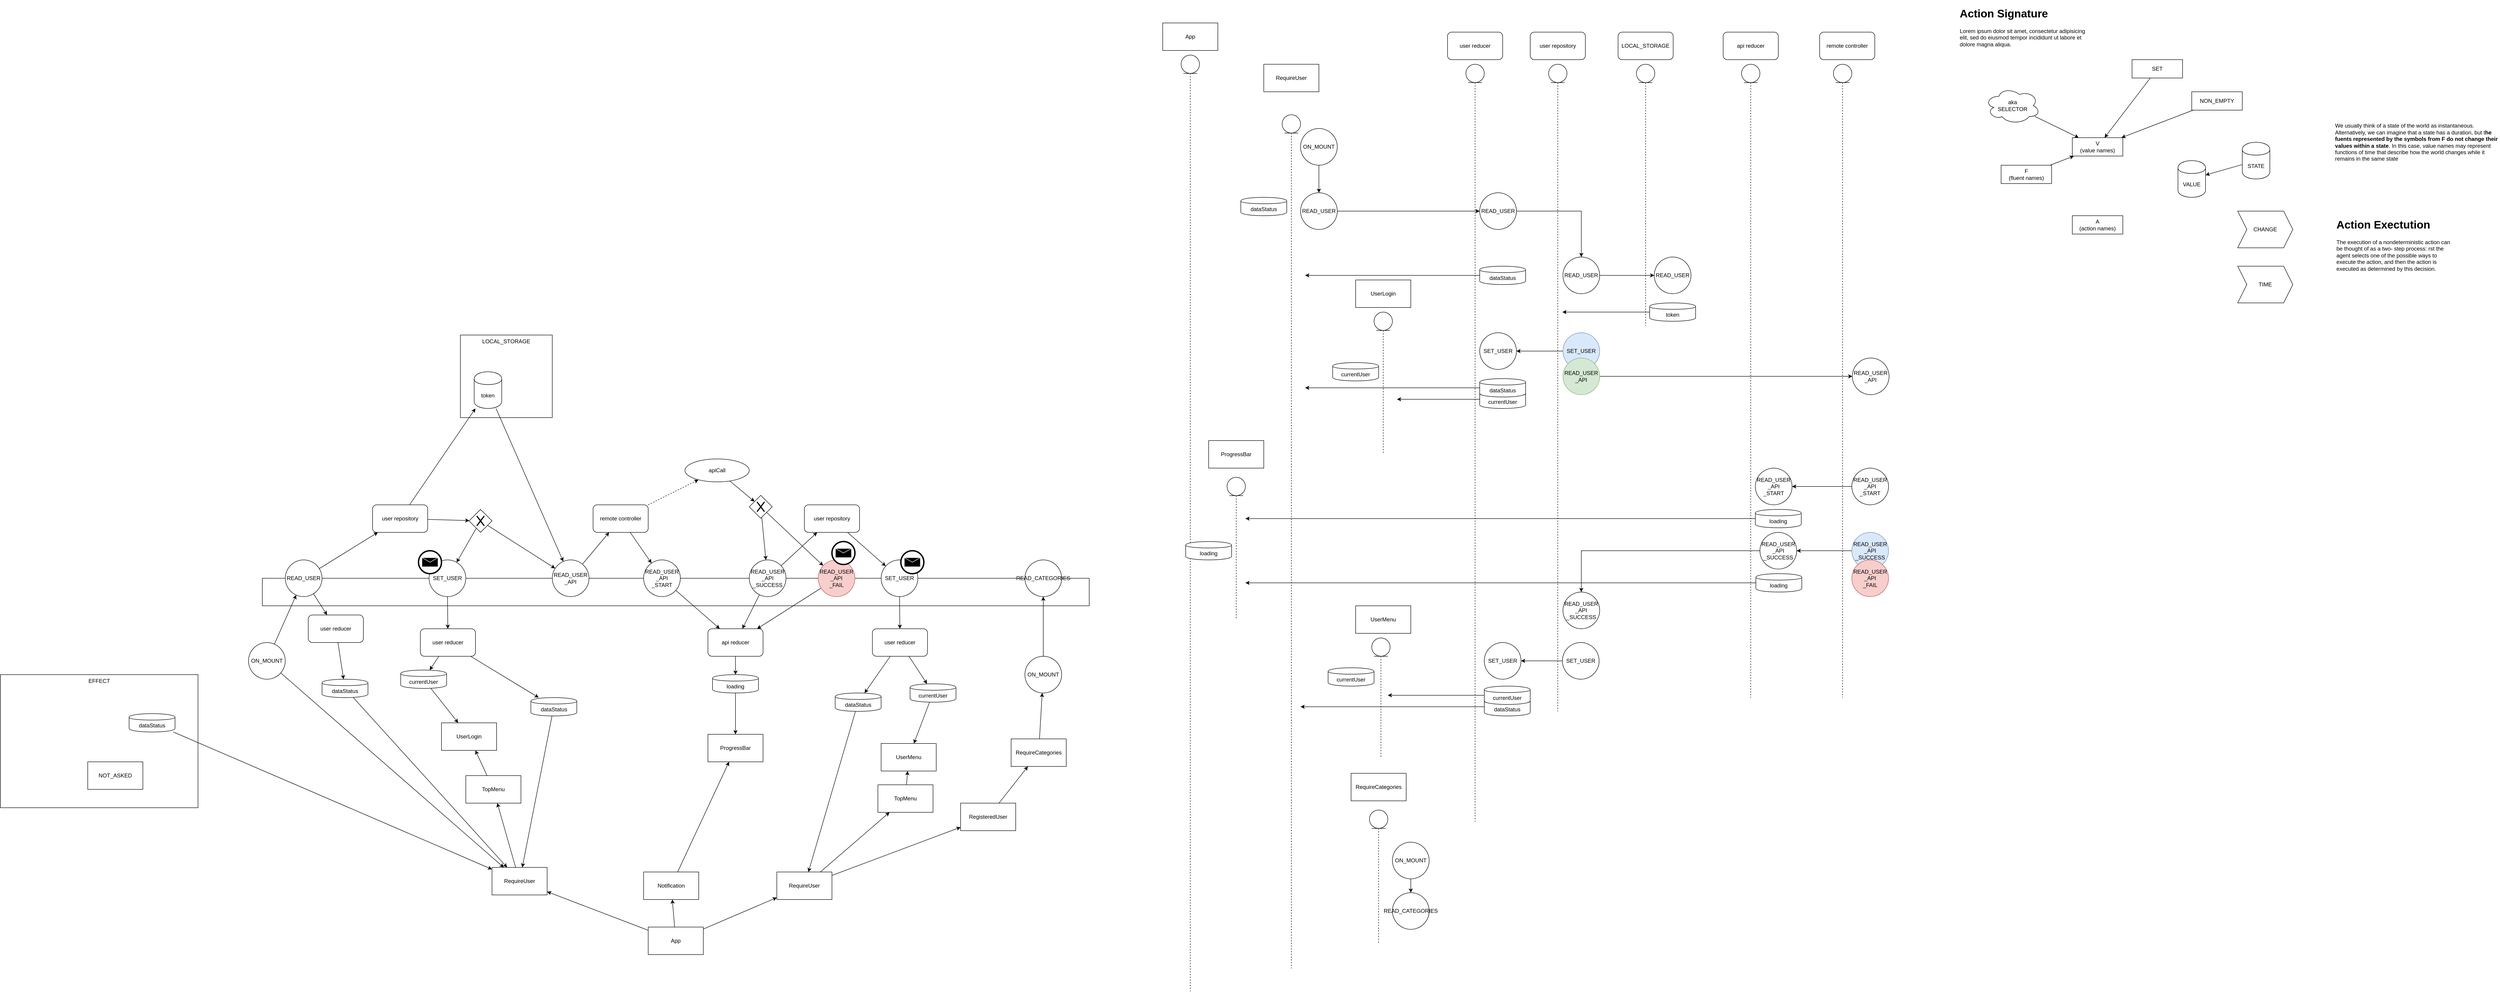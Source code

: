 <mxfile version="12.5.3" type="device"><diagram id="p6GlhXrFkI3dyNWZtz5o" name="Page-1"><mxGraphModel dx="1952" dy="2100" grid="1" gridSize="10" guides="1" tooltips="1" connect="1" arrows="1" fold="1" page="1" pageScale="1" pageWidth="850" pageHeight="1100" math="0" shadow="0"><root><mxCell id="0"/><mxCell id="1" parent="0"/><mxCell id="LKEWEzANBDRVoPgZsE_X-53" style="edgeStyle=orthogonalEdgeStyle;rounded=0;orthogonalLoop=1;jettySize=auto;html=1;" parent="1" source="LKEWEzANBDRVoPgZsE_X-54" edge="1"><mxGeometry relative="1" as="geometry"><mxPoint x="2050" y="460" as="targetPoint"/></mxGeometry></mxCell><mxCell id="LKEWEzANBDRVoPgZsE_X-54" value="dataStatus" style="shape=cylinder;whiteSpace=wrap;html=1;boundedLbl=1;backgroundOutline=1;" parent="1" vertex="1"><mxGeometry x="2450" y="440" width="100" height="40" as="geometry"/></mxCell><mxCell id="DluZcdKYh21JTrwP1uwN-33" value="LOCAL_STORAGE" style="rounded=0;whiteSpace=wrap;html=1;verticalAlign=top;" parent="1" vertex="1"><mxGeometry x="221.18" y="-350" width="200" height="180" as="geometry"/></mxCell><mxCell id="DluZcdKYh21JTrwP1uwN-11" value="EFFECT" style="rounded=0;whiteSpace=wrap;html=1;horizontal=1;verticalAlign=top;" parent="1" vertex="1"><mxGeometry x="-780" y="390" width="430" height="290" as="geometry"/></mxCell><mxCell id="DluZcdKYh21JTrwP1uwN-1" value="" style="rounded=0;whiteSpace=wrap;html=1;" parent="1" vertex="1"><mxGeometry x="-210" y="180" width="1800" height="60" as="geometry"/></mxCell><mxCell id="DluZcdKYh21JTrwP1uwN-3" value="RequireUser" style="rounded=0;whiteSpace=wrap;html=1;" parent="1" vertex="1"><mxGeometry x="290" y="810" width="120" height="60" as="geometry"/></mxCell><mxCell id="DluZcdKYh21JTrwP1uwN-8" style="edgeStyle=none;rounded=0;orthogonalLoop=1;jettySize=auto;html=1;" parent="1" source="LKEWEzANBDRVoPgZsE_X-73" target="DluZcdKYh21JTrwP1uwN-3" edge="1"><mxGeometry relative="1" as="geometry"><mxPoint x="-430" y="512.593" as="sourcePoint"/></mxGeometry></mxCell><mxCell id="DluZcdKYh21JTrwP1uwN-9" value="NOT_ASKED" style="rounded=0;whiteSpace=wrap;html=1;" parent="1" vertex="1"><mxGeometry x="-590" y="580" width="120" height="60" as="geometry"/></mxCell><mxCell id="DluZcdKYh21JTrwP1uwN-24" style="edgeStyle=none;rounded=0;orthogonalLoop=1;jettySize=auto;html=1;" parent="1" source="DluZcdKYh21JTrwP1uwN-10" target="DluZcdKYh21JTrwP1uwN-21" edge="1"><mxGeometry relative="1" as="geometry"/></mxCell><mxCell id="DluZcdKYh21JTrwP1uwN-26" style="edgeStyle=none;rounded=0;orthogonalLoop=1;jettySize=auto;html=1;" parent="1" source="DluZcdKYh21JTrwP1uwN-10" target="DluZcdKYh21JTrwP1uwN-22" edge="1"><mxGeometry relative="1" as="geometry"/></mxCell><mxCell id="DluZcdKYh21JTrwP1uwN-10" value="READ_USER" style="ellipse;whiteSpace=wrap;html=1;aspect=fixed;" parent="1" vertex="1"><mxGeometry x="-160" y="140" width="80" height="80" as="geometry"/></mxCell><mxCell id="DluZcdKYh21JTrwP1uwN-13" style="edgeStyle=none;rounded=0;orthogonalLoop=1;jettySize=auto;html=1;" parent="1" source="DluZcdKYh21JTrwP1uwN-12" target="DluZcdKYh21JTrwP1uwN-10" edge="1"><mxGeometry relative="1" as="geometry"/></mxCell><mxCell id="DluZcdKYh21JTrwP1uwN-14" style="edgeStyle=none;rounded=0;orthogonalLoop=1;jettySize=auto;html=1;" parent="1" source="DluZcdKYh21JTrwP1uwN-12" target="DluZcdKYh21JTrwP1uwN-3" edge="1"><mxGeometry relative="1" as="geometry"/></mxCell><mxCell id="DluZcdKYh21JTrwP1uwN-12" value="ON_MOUNT" style="ellipse;whiteSpace=wrap;html=1;aspect=fixed;" parent="1" vertex="1"><mxGeometry x="-240" y="320" width="80" height="80" as="geometry"/></mxCell><mxCell id="DluZcdKYh21JTrwP1uwN-16" value="UserLogin" style="rounded=0;whiteSpace=wrap;html=1;" parent="1" vertex="1"><mxGeometry x="180" y="495" width="120" height="60" as="geometry"/></mxCell><mxCell id="DluZcdKYh21JTrwP1uwN-17" value="" style="rounded=0;orthogonalLoop=1;jettySize=auto;html=1;" parent="1" source="DluZcdKYh21JTrwP1uwN-3" target="DluZcdKYh21JTrwP1uwN-20" edge="1"><mxGeometry relative="1" as="geometry"><mxPoint x="261.818" y="615" as="sourcePoint"/></mxGeometry></mxCell><mxCell id="DluZcdKYh21JTrwP1uwN-19" style="rounded=0;orthogonalLoop=1;jettySize=auto;html=1;" parent="1" source="DluZcdKYh21JTrwP1uwN-20" target="DluZcdKYh21JTrwP1uwN-16" edge="1"><mxGeometry relative="1" as="geometry"/></mxCell><mxCell id="DluZcdKYh21JTrwP1uwN-20" value="TopMenu" style="rounded=0;whiteSpace=wrap;html=1;" parent="1" vertex="1"><mxGeometry x="233" y="610" width="120" height="60" as="geometry"/></mxCell><mxCell id="DluZcdKYh21JTrwP1uwN-25" style="edgeStyle=none;rounded=0;orthogonalLoop=1;jettySize=auto;html=1;" parent="1" source="DluZcdKYh21JTrwP1uwN-21" target="LKEWEzANBDRVoPgZsE_X-26" edge="1"><mxGeometry relative="1" as="geometry"><mxPoint x="-50" y="380" as="targetPoint"/></mxGeometry></mxCell><mxCell id="DluZcdKYh21JTrwP1uwN-21" value="user reducer" style="rounded=1;whiteSpace=wrap;html=1;" parent="1" vertex="1"><mxGeometry x="-110" y="260" width="120" height="60" as="geometry"/></mxCell><mxCell id="DluZcdKYh21JTrwP1uwN-29" style="edgeStyle=none;rounded=0;orthogonalLoop=1;jettySize=auto;html=1;" parent="1" source="YB7a_0lgL2iPw968IN_4-9" target="DluZcdKYh21JTrwP1uwN-27" edge="1"><mxGeometry relative="1" as="geometry"><mxPoint x="250" y="90" as="targetPoint"/></mxGeometry></mxCell><mxCell id="DluZcdKYh21JTrwP1uwN-30" style="edgeStyle=none;rounded=0;orthogonalLoop=1;jettySize=auto;html=1;" parent="1" source="DluZcdKYh21JTrwP1uwN-22" target="DluZcdKYh21JTrwP1uwN-31" edge="1"><mxGeometry relative="1" as="geometry"/></mxCell><mxCell id="DluZcdKYh21JTrwP1uwN-63" style="edgeStyle=none;rounded=0;orthogonalLoop=1;jettySize=auto;html=1;" parent="1" source="YB7a_0lgL2iPw968IN_4-9" target="DluZcdKYh21JTrwP1uwN-28" edge="1"><mxGeometry relative="1" as="geometry"/></mxCell><mxCell id="YB7a_0lgL2iPw968IN_4-10" style="edgeStyle=none;rounded=0;orthogonalLoop=1;jettySize=auto;html=1;" parent="1" source="DluZcdKYh21JTrwP1uwN-22" target="YB7a_0lgL2iPw968IN_4-9" edge="1"><mxGeometry relative="1" as="geometry"/></mxCell><mxCell id="DluZcdKYh21JTrwP1uwN-22" value="user repository" style="rounded=1;whiteSpace=wrap;html=1;" parent="1" vertex="1"><mxGeometry x="30" y="20" width="120" height="60" as="geometry"/></mxCell><mxCell id="DluZcdKYh21JTrwP1uwN-41" style="edgeStyle=none;rounded=0;orthogonalLoop=1;jettySize=auto;html=1;" parent="1" source="DluZcdKYh21JTrwP1uwN-27" target="DluZcdKYh21JTrwP1uwN-34" edge="1"><mxGeometry relative="1" as="geometry"/></mxCell><mxCell id="DluZcdKYh21JTrwP1uwN-27" value="READ_USER&lt;br&gt;_API" style="ellipse;whiteSpace=wrap;html=1;aspect=fixed;" parent="1" vertex="1"><mxGeometry x="421.18" y="140" width="80" height="80" as="geometry"/></mxCell><mxCell id="DluZcdKYh21JTrwP1uwN-40" style="edgeStyle=none;rounded=0;orthogonalLoop=1;jettySize=auto;html=1;" parent="1" source="DluZcdKYh21JTrwP1uwN-28" target="DluZcdKYh21JTrwP1uwN-35" edge="1"><mxGeometry relative="1" as="geometry"/></mxCell><mxCell id="DluZcdKYh21JTrwP1uwN-28" value="SET_USER" style="ellipse;whiteSpace=wrap;html=1;aspect=fixed;" parent="1" vertex="1"><mxGeometry x="153.0" y="140" width="80" height="80" as="geometry"/></mxCell><mxCell id="DluZcdKYh21JTrwP1uwN-32" style="edgeStyle=none;rounded=0;orthogonalLoop=1;jettySize=auto;html=1;" parent="1" source="DluZcdKYh21JTrwP1uwN-31" target="DluZcdKYh21JTrwP1uwN-27" edge="1"><mxGeometry relative="1" as="geometry"/></mxCell><mxCell id="DluZcdKYh21JTrwP1uwN-31" value="token" style="shape=cylinder;whiteSpace=wrap;html=1;boundedLbl=1;backgroundOutline=1;" parent="1" vertex="1"><mxGeometry x="251.18" y="-270" width="60" height="80" as="geometry"/></mxCell><mxCell id="DluZcdKYh21JTrwP1uwN-43" style="edgeStyle=none;rounded=0;orthogonalLoop=1;jettySize=auto;html=1;" parent="1" source="DluZcdKYh21JTrwP1uwN-34" target="DluZcdKYh21JTrwP1uwN-42" edge="1"><mxGeometry relative="1" as="geometry"/></mxCell><mxCell id="DluZcdKYh21JTrwP1uwN-56" style="edgeStyle=none;rounded=0;orthogonalLoop=1;jettySize=auto;html=1;dashed=1;" parent="1" source="DluZcdKYh21JTrwP1uwN-34" target="DluZcdKYh21JTrwP1uwN-55" edge="1"><mxGeometry relative="1" as="geometry"/></mxCell><mxCell id="DluZcdKYh21JTrwP1uwN-34" value="remote controller" style="rounded=1;whiteSpace=wrap;html=1;" parent="1" vertex="1"><mxGeometry x="510" y="20" width="120" height="60" as="geometry"/></mxCell><mxCell id="DluZcdKYh21JTrwP1uwN-86" style="edgeStyle=none;rounded=0;orthogonalLoop=1;jettySize=auto;html=1;" parent="1" source="DluZcdKYh21JTrwP1uwN-35" target="DluZcdKYh21JTrwP1uwN-84" edge="1"><mxGeometry relative="1" as="geometry"/></mxCell><mxCell id="DluZcdKYh21JTrwP1uwN-87" style="edgeStyle=none;rounded=0;orthogonalLoop=1;jettySize=auto;html=1;" parent="1" source="DluZcdKYh21JTrwP1uwN-35" target="DluZcdKYh21JTrwP1uwN-85" edge="1"><mxGeometry relative="1" as="geometry"/></mxCell><mxCell id="DluZcdKYh21JTrwP1uwN-35" value="user reducer" style="rounded=1;whiteSpace=wrap;html=1;" parent="1" vertex="1"><mxGeometry x="134.0" y="290" width="120" height="60" as="geometry"/></mxCell><mxCell id="DluZcdKYh21JTrwP1uwN-62" style="edgeStyle=none;rounded=0;orthogonalLoop=1;jettySize=auto;html=1;" parent="1" source="DluZcdKYh21JTrwP1uwN-84" target="DluZcdKYh21JTrwP1uwN-16" edge="1"><mxGeometry relative="1" as="geometry"><mxPoint x="180" y="455.0" as="sourcePoint"/></mxGeometry></mxCell><mxCell id="DluZcdKYh21JTrwP1uwN-45" style="edgeStyle=none;rounded=0;orthogonalLoop=1;jettySize=auto;html=1;" parent="1" source="DluZcdKYh21JTrwP1uwN-42" target="DluZcdKYh21JTrwP1uwN-44" edge="1"><mxGeometry relative="1" as="geometry"/></mxCell><mxCell id="DluZcdKYh21JTrwP1uwN-42" value="READ_USER&lt;br&gt;_API&lt;br&gt;_START" style="ellipse;whiteSpace=wrap;html=1;aspect=fixed;" parent="1" vertex="1"><mxGeometry x="620" y="140" width="80" height="80" as="geometry"/></mxCell><mxCell id="DluZcdKYh21JTrwP1uwN-53" style="edgeStyle=none;rounded=0;orthogonalLoop=1;jettySize=auto;html=1;" parent="1" source="DluZcdKYh21JTrwP1uwN-44" target="DluZcdKYh21JTrwP1uwN-52" edge="1"><mxGeometry relative="1" as="geometry"/></mxCell><mxCell id="DluZcdKYh21JTrwP1uwN-44" value="api reducer" style="rounded=1;whiteSpace=wrap;html=1;" parent="1" vertex="1"><mxGeometry x="760" y="290" width="120" height="60" as="geometry"/></mxCell><mxCell id="DluZcdKYh21JTrwP1uwN-48" value="" style="edgeStyle=none;rounded=0;orthogonalLoop=1;jettySize=auto;html=1;" parent="1" source="DluZcdKYh21JTrwP1uwN-46" target="DluZcdKYh21JTrwP1uwN-47" edge="1"><mxGeometry relative="1" as="geometry"/></mxCell><mxCell id="DluZcdKYh21JTrwP1uwN-46" value="Notification" style="rounded=0;whiteSpace=wrap;html=1;" parent="1" vertex="1"><mxGeometry x="620" y="820" width="120" height="60" as="geometry"/></mxCell><mxCell id="DluZcdKYh21JTrwP1uwN-47" value="ProgressBar" style="rounded=0;whiteSpace=wrap;html=1;" parent="1" vertex="1"><mxGeometry x="760" y="520" width="120" height="60" as="geometry"/></mxCell><mxCell id="DluZcdKYh21JTrwP1uwN-50" style="edgeStyle=none;rounded=0;orthogonalLoop=1;jettySize=auto;html=1;" parent="1" source="DluZcdKYh21JTrwP1uwN-49" target="DluZcdKYh21JTrwP1uwN-3" edge="1"><mxGeometry relative="1" as="geometry"/></mxCell><mxCell id="DluZcdKYh21JTrwP1uwN-51" style="edgeStyle=none;rounded=0;orthogonalLoop=1;jettySize=auto;html=1;" parent="1" source="DluZcdKYh21JTrwP1uwN-49" target="DluZcdKYh21JTrwP1uwN-46" edge="1"><mxGeometry relative="1" as="geometry"/></mxCell><mxCell id="DluZcdKYh21JTrwP1uwN-92" style="edgeStyle=none;rounded=0;orthogonalLoop=1;jettySize=auto;html=1;" parent="1" source="DluZcdKYh21JTrwP1uwN-49" target="DluZcdKYh21JTrwP1uwN-91" edge="1"><mxGeometry relative="1" as="geometry"/></mxCell><mxCell id="DluZcdKYh21JTrwP1uwN-49" value="App" style="rounded=0;whiteSpace=wrap;html=1;" parent="1" vertex="1"><mxGeometry x="630" y="940" width="120" height="60" as="geometry"/></mxCell><mxCell id="DluZcdKYh21JTrwP1uwN-54" style="edgeStyle=none;rounded=0;orthogonalLoop=1;jettySize=auto;html=1;" parent="1" source="DluZcdKYh21JTrwP1uwN-52" target="DluZcdKYh21JTrwP1uwN-47" edge="1"><mxGeometry relative="1" as="geometry"><mxPoint x="820" y="525" as="targetPoint"/></mxGeometry></mxCell><mxCell id="DluZcdKYh21JTrwP1uwN-52" value="loading" style="shape=cylinder;whiteSpace=wrap;html=1;boundedLbl=1;backgroundOutline=1;" parent="1" vertex="1"><mxGeometry x="770" y="390" width="100" height="40" as="geometry"/></mxCell><mxCell id="DluZcdKYh21JTrwP1uwN-59" style="edgeStyle=none;rounded=0;orthogonalLoop=1;jettySize=auto;html=1;" parent="1" source="YB7a_0lgL2iPw968IN_4-11" target="DluZcdKYh21JTrwP1uwN-57" edge="1"><mxGeometry relative="1" as="geometry"/></mxCell><mxCell id="DluZcdKYh21JTrwP1uwN-60" style="edgeStyle=none;rounded=0;orthogonalLoop=1;jettySize=auto;html=1;" parent="1" source="YB7a_0lgL2iPw968IN_4-11" target="DluZcdKYh21JTrwP1uwN-58" edge="1"><mxGeometry relative="1" as="geometry"/></mxCell><mxCell id="YB7a_0lgL2iPw968IN_4-12" style="edgeStyle=none;rounded=0;orthogonalLoop=1;jettySize=auto;html=1;" parent="1" source="DluZcdKYh21JTrwP1uwN-55" target="YB7a_0lgL2iPw968IN_4-11" edge="1"><mxGeometry relative="1" as="geometry"/></mxCell><mxCell id="DluZcdKYh21JTrwP1uwN-55" value="apiCall" style="ellipse;whiteSpace=wrap;html=1;" parent="1" vertex="1"><mxGeometry x="710" y="-80" width="140" height="50" as="geometry"/></mxCell><mxCell id="DluZcdKYh21JTrwP1uwN-65" style="edgeStyle=none;rounded=0;orthogonalLoop=1;jettySize=auto;html=1;" parent="1" source="DluZcdKYh21JTrwP1uwN-57" target="DluZcdKYh21JTrwP1uwN-64" edge="1"><mxGeometry relative="1" as="geometry"/></mxCell><mxCell id="DluZcdKYh21JTrwP1uwN-79" style="edgeStyle=none;rounded=0;orthogonalLoop=1;jettySize=auto;html=1;" parent="1" source="DluZcdKYh21JTrwP1uwN-57" target="DluZcdKYh21JTrwP1uwN-44" edge="1"><mxGeometry relative="1" as="geometry"><mxPoint x="935" y="270" as="targetPoint"/></mxGeometry></mxCell><mxCell id="DluZcdKYh21JTrwP1uwN-57" value="READ_USER&lt;br&gt;_API&lt;br&gt;_SUCCESS" style="ellipse;whiteSpace=wrap;html=1;aspect=fixed;" parent="1" vertex="1"><mxGeometry x="850" y="140" width="80" height="80" as="geometry"/></mxCell><mxCell id="DluZcdKYh21JTrwP1uwN-80" style="edgeStyle=none;rounded=0;orthogonalLoop=1;jettySize=auto;html=1;" parent="1" source="DluZcdKYh21JTrwP1uwN-58" target="DluZcdKYh21JTrwP1uwN-44" edge="1"><mxGeometry relative="1" as="geometry"><mxPoint x="972.5" y="270" as="targetPoint"/></mxGeometry></mxCell><mxCell id="DluZcdKYh21JTrwP1uwN-58" value="READ_USER&lt;br&gt;_API&lt;br&gt;_FAIL" style="ellipse;whiteSpace=wrap;html=1;aspect=fixed;fillColor=#f8cecc;strokeColor=#b85450;" parent="1" vertex="1"><mxGeometry x="1000" y="140" width="80" height="80" as="geometry"/></mxCell><mxCell id="DluZcdKYh21JTrwP1uwN-73" style="edgeStyle=none;rounded=0;orthogonalLoop=1;jettySize=auto;html=1;" parent="1" source="DluZcdKYh21JTrwP1uwN-64" target="DluZcdKYh21JTrwP1uwN-66" edge="1"><mxGeometry relative="1" as="geometry"/></mxCell><mxCell id="DluZcdKYh21JTrwP1uwN-64" value="user repository" style="rounded=1;whiteSpace=wrap;html=1;" parent="1" vertex="1"><mxGeometry x="970" y="20" width="120" height="60" as="geometry"/></mxCell><mxCell id="DluZcdKYh21JTrwP1uwN-66" value="SET_USER" style="ellipse;whiteSpace=wrap;html=1;aspect=fixed;" parent="1" vertex="1"><mxGeometry x="1137" y="140" width="80" height="80" as="geometry"/></mxCell><mxCell id="DluZcdKYh21JTrwP1uwN-67" style="edgeStyle=none;rounded=0;orthogonalLoop=1;jettySize=auto;html=1;" parent="1" source="DluZcdKYh21JTrwP1uwN-66" target="DluZcdKYh21JTrwP1uwN-68" edge="1"><mxGeometry relative="1" as="geometry"/></mxCell><mxCell id="DluZcdKYh21JTrwP1uwN-68" value="user reducer" style="rounded=1;whiteSpace=wrap;html=1;" parent="1" vertex="1"><mxGeometry x="1118" y="290" width="120" height="60" as="geometry"/></mxCell><mxCell id="DluZcdKYh21JTrwP1uwN-72" style="edgeStyle=none;rounded=0;orthogonalLoop=1;jettySize=auto;html=1;" parent="1" source="DluZcdKYh21JTrwP1uwN-68" target="DluZcdKYh21JTrwP1uwN-81" edge="1"><mxGeometry relative="1" as="geometry"><mxPoint x="1072.0" y="230" as="sourcePoint"/><mxPoint x="1041.6" y="260" as="targetPoint"/></mxGeometry></mxCell><mxCell id="DluZcdKYh21JTrwP1uwN-89" style="edgeStyle=none;rounded=0;orthogonalLoop=1;jettySize=auto;html=1;" parent="1" source="DluZcdKYh21JTrwP1uwN-81" target="DluZcdKYh21JTrwP1uwN-88" edge="1"><mxGeometry relative="1" as="geometry"/></mxCell><mxCell id="YB7a_0lgL2iPw968IN_4-1" style="rounded=0;orthogonalLoop=1;jettySize=auto;html=1;" parent="1" source="DluZcdKYh21JTrwP1uwN-83" target="DluZcdKYh21JTrwP1uwN-91" edge="1"><mxGeometry relative="1" as="geometry"/></mxCell><mxCell id="DluZcdKYh21JTrwP1uwN-81" value="currentUser" style="shape=cylinder;whiteSpace=wrap;html=1;boundedLbl=1;backgroundOutline=1;" parent="1" vertex="1"><mxGeometry x="1200" y="410" width="100" height="40" as="geometry"/></mxCell><mxCell id="DluZcdKYh21JTrwP1uwN-82" style="edgeStyle=none;rounded=0;orthogonalLoop=1;jettySize=auto;html=1;" parent="1" source="DluZcdKYh21JTrwP1uwN-68" target="DluZcdKYh21JTrwP1uwN-83" edge="1"><mxGeometry relative="1" as="geometry"><mxPoint x="1172.0" y="325" as="sourcePoint"/><mxPoint x="1141.6" y="355" as="targetPoint"/></mxGeometry></mxCell><mxCell id="DluZcdKYh21JTrwP1uwN-83" value="dataStatus" style="shape=cylinder;whiteSpace=wrap;html=1;boundedLbl=1;backgroundOutline=1;" parent="1" vertex="1"><mxGeometry x="1037" y="430" width="100" height="40" as="geometry"/></mxCell><mxCell id="DluZcdKYh21JTrwP1uwN-84" value="currentUser" style="shape=cylinder;whiteSpace=wrap;html=1;boundedLbl=1;backgroundOutline=1;" parent="1" vertex="1"><mxGeometry x="91.18" y="380" width="100" height="40" as="geometry"/></mxCell><mxCell id="YB7a_0lgL2iPw968IN_4-2" style="edgeStyle=none;rounded=0;orthogonalLoop=1;jettySize=auto;html=1;" parent="1" source="DluZcdKYh21JTrwP1uwN-85" target="DluZcdKYh21JTrwP1uwN-3" edge="1"><mxGeometry relative="1" as="geometry"/></mxCell><mxCell id="DluZcdKYh21JTrwP1uwN-85" value="dataStatus" style="shape=cylinder;whiteSpace=wrap;html=1;boundedLbl=1;backgroundOutline=1;" parent="1" vertex="1"><mxGeometry x="374.57" y="440" width="100" height="40" as="geometry"/></mxCell><mxCell id="DluZcdKYh21JTrwP1uwN-88" value="UserMenu" style="rounded=0;whiteSpace=wrap;html=1;" parent="1" vertex="1"><mxGeometry x="1137" y="540" width="120" height="60" as="geometry"/></mxCell><mxCell id="DluZcdKYh21JTrwP1uwN-94" style="edgeStyle=none;rounded=0;orthogonalLoop=1;jettySize=auto;html=1;" parent="1" source="DluZcdKYh21JTrwP1uwN-90" target="DluZcdKYh21JTrwP1uwN-88" edge="1"><mxGeometry relative="1" as="geometry"/></mxCell><mxCell id="DluZcdKYh21JTrwP1uwN-90" value="TopMenu" style="rounded=0;whiteSpace=wrap;html=1;" parent="1" vertex="1"><mxGeometry x="1130" y="630" width="120" height="60" as="geometry"/></mxCell><mxCell id="DluZcdKYh21JTrwP1uwN-93" style="edgeStyle=none;rounded=0;orthogonalLoop=1;jettySize=auto;html=1;" parent="1" source="DluZcdKYh21JTrwP1uwN-91" target="DluZcdKYh21JTrwP1uwN-90" edge="1"><mxGeometry relative="1" as="geometry"/></mxCell><mxCell id="DluZcdKYh21JTrwP1uwN-96" value="" style="edgeStyle=none;rounded=0;orthogonalLoop=1;jettySize=auto;html=1;" parent="1" source="DluZcdKYh21JTrwP1uwN-91" target="DluZcdKYh21JTrwP1uwN-95" edge="1"><mxGeometry relative="1" as="geometry"/></mxCell><mxCell id="DluZcdKYh21JTrwP1uwN-91" value="RequireUser" style="rounded=0;whiteSpace=wrap;html=1;" parent="1" vertex="1"><mxGeometry x="910" y="820" width="120" height="60" as="geometry"/></mxCell><mxCell id="DluZcdKYh21JTrwP1uwN-99" value="" style="edgeStyle=none;rounded=0;orthogonalLoop=1;jettySize=auto;html=1;" parent="1" source="DluZcdKYh21JTrwP1uwN-95" target="DluZcdKYh21JTrwP1uwN-98" edge="1"><mxGeometry relative="1" as="geometry"/></mxCell><mxCell id="DluZcdKYh21JTrwP1uwN-95" value="RegisteredUser" style="rounded=0;whiteSpace=wrap;html=1;" parent="1" vertex="1"><mxGeometry x="1310" y="670" width="120" height="60" as="geometry"/></mxCell><mxCell id="DluZcdKYh21JTrwP1uwN-102" style="edgeStyle=none;rounded=0;orthogonalLoop=1;jettySize=auto;html=1;" parent="1" source="DluZcdKYh21JTrwP1uwN-98" target="DluZcdKYh21JTrwP1uwN-101" edge="1"><mxGeometry relative="1" as="geometry"/></mxCell><mxCell id="DluZcdKYh21JTrwP1uwN-98" value="RequireCategories" style="rounded=0;whiteSpace=wrap;html=1;" parent="1" vertex="1"><mxGeometry x="1420" y="530" width="120" height="60" as="geometry"/></mxCell><mxCell id="DluZcdKYh21JTrwP1uwN-100" value="READ_CATEGORIES" style="ellipse;whiteSpace=wrap;html=1;aspect=fixed;" parent="1" vertex="1"><mxGeometry x="1450" y="140" width="80" height="80" as="geometry"/></mxCell><mxCell id="DluZcdKYh21JTrwP1uwN-103" style="edgeStyle=none;rounded=0;orthogonalLoop=1;jettySize=auto;html=1;" parent="1" source="DluZcdKYh21JTrwP1uwN-101" target="DluZcdKYh21JTrwP1uwN-100" edge="1"><mxGeometry relative="1" as="geometry"/></mxCell><mxCell id="DluZcdKYh21JTrwP1uwN-101" value="ON_MOUNT" style="ellipse;whiteSpace=wrap;html=1;aspect=fixed;" parent="1" vertex="1"><mxGeometry x="1450" y="350" width="80" height="80" as="geometry"/></mxCell><mxCell id="YB7a_0lgL2iPw968IN_4-4" value="" style="shape=mxgraph.bpmn.shape;html=1;verticalLabelPosition=bottom;labelBackgroundColor=#ffffff;verticalAlign=top;align=center;perimeter=ellipsePerimeter;outlineConnect=0;outline=end;symbol=message;" parent="1" vertex="1"><mxGeometry x="130" y="120" width="50" height="50" as="geometry"/></mxCell><mxCell id="YB7a_0lgL2iPw968IN_4-5" value="" style="shape=mxgraph.bpmn.shape;html=1;verticalLabelPosition=bottom;labelBackgroundColor=#ffffff;verticalAlign=top;align=center;perimeter=ellipsePerimeter;outlineConnect=0;outline=end;symbol=message;" parent="1" vertex="1"><mxGeometry x="1180" y="120" width="50" height="50" as="geometry"/></mxCell><mxCell id="YB7a_0lgL2iPw968IN_4-7" value="" style="shape=mxgraph.bpmn.shape;html=1;verticalLabelPosition=bottom;labelBackgroundColor=#ffffff;verticalAlign=top;align=center;perimeter=ellipsePerimeter;outlineConnect=0;outline=end;symbol=message;" parent="1" vertex="1"><mxGeometry x="1030" y="100" width="50" height="50" as="geometry"/></mxCell><mxCell id="YB7a_0lgL2iPw968IN_4-9" value="" style="shape=mxgraph.bpmn.shape;html=1;verticalLabelPosition=bottom;labelBackgroundColor=#ffffff;verticalAlign=top;align=center;perimeter=rhombusPerimeter;background=gateway;outlineConnect=0;outline=none;symbol=exclusiveGw;" parent="1" vertex="1"><mxGeometry x="240" y="30" width="50" height="50" as="geometry"/></mxCell><mxCell id="YB7a_0lgL2iPw968IN_4-11" value="" style="shape=mxgraph.bpmn.shape;html=1;verticalLabelPosition=bottom;labelBackgroundColor=#ffffff;verticalAlign=top;align=center;perimeter=rhombusPerimeter;background=gateway;outlineConnect=0;outline=none;symbol=exclusiveGw;" parent="1" vertex="1"><mxGeometry x="850" y="-0.71" width="50" height="50" as="geometry"/></mxCell><mxCell id="LKEWEzANBDRVoPgZsE_X-1" value="" style="shape=umlLifeline;participant=umlEntity;perimeter=lifelinePerimeter;whiteSpace=wrap;html=1;container=1;collapsible=0;recursiveResize=0;verticalAlign=top;spacingTop=36;labelBackgroundColor=#ffffff;outlineConnect=0;" parent="1" vertex="1"><mxGeometry x="2410" y="-940" width="40" height="1650" as="geometry"/></mxCell><mxCell id="LKEWEzANBDRVoPgZsE_X-2" value="" style="shape=umlLifeline;participant=umlEntity;perimeter=lifelinePerimeter;whiteSpace=wrap;html=1;container=1;collapsible=0;recursiveResize=0;verticalAlign=top;spacingTop=36;labelBackgroundColor=#ffffff;outlineConnect=0;" parent="1" vertex="1"><mxGeometry x="1790" y="-960" width="40" height="2040" as="geometry"/></mxCell><mxCell id="LKEWEzANBDRVoPgZsE_X-3" value="" style="shape=umlLifeline;participant=umlEntity;perimeter=lifelinePerimeter;whiteSpace=wrap;html=1;container=1;collapsible=0;recursiveResize=0;verticalAlign=top;spacingTop=36;labelBackgroundColor=#ffffff;outlineConnect=0;" parent="1" vertex="1"><mxGeometry x="2010" y="-830" width="40" height="1860" as="geometry"/></mxCell><mxCell id="LKEWEzANBDRVoPgZsE_X-68" style="edgeStyle=orthogonalEdgeStyle;rounded=0;orthogonalLoop=1;jettySize=auto;html=1;" parent="1" source="LKEWEzANBDRVoPgZsE_X-5" target="LKEWEzANBDRVoPgZsE_X-6" edge="1"><mxGeometry relative="1" as="geometry"><Array as="points"><mxPoint x="2090" y="-740"/></Array></mxGeometry></mxCell><mxCell id="LKEWEzANBDRVoPgZsE_X-5" value="ON_MOUNT" style="ellipse;whiteSpace=wrap;html=1;aspect=fixed;" parent="1" vertex="1"><mxGeometry x="2050" y="-800" width="80" height="80" as="geometry"/></mxCell><mxCell id="LKEWEzANBDRVoPgZsE_X-67" style="edgeStyle=orthogonalEdgeStyle;rounded=0;orthogonalLoop=1;jettySize=auto;html=1;" parent="1" source="LKEWEzANBDRVoPgZsE_X-6" target="LKEWEzANBDRVoPgZsE_X-15" edge="1"><mxGeometry relative="1" as="geometry"/></mxCell><mxCell id="LKEWEzANBDRVoPgZsE_X-6" value="READ_USER" style="ellipse;whiteSpace=wrap;html=1;aspect=fixed;" parent="1" vertex="1"><mxGeometry x="2050" y="-660" width="80" height="80" as="geometry"/></mxCell><mxCell id="LKEWEzANBDRVoPgZsE_X-7" value="user repository" style="rounded=1;whiteSpace=wrap;html=1;" parent="1" vertex="1"><mxGeometry x="2550" y="-1010" width="120" height="60" as="geometry"/></mxCell><mxCell id="LKEWEzANBDRVoPgZsE_X-8" value="" style="shape=umlLifeline;participant=umlEntity;perimeter=lifelinePerimeter;whiteSpace=wrap;html=1;container=1;collapsible=0;recursiveResize=0;verticalAlign=top;spacingTop=36;labelBackgroundColor=#ffffff;outlineConnect=0;" parent="1" vertex="1"><mxGeometry x="2590" y="-940" width="40" height="1410" as="geometry"/></mxCell><mxCell id="LKEWEzANBDRVoPgZsE_X-9" value="user reducer" style="rounded=1;whiteSpace=wrap;html=1;" parent="1" vertex="1"><mxGeometry x="2370" y="-1010" width="120" height="60" as="geometry"/></mxCell><mxCell id="LKEWEzANBDRVoPgZsE_X-10" value="" style="shape=umlLifeline;participant=umlEntity;perimeter=lifelinePerimeter;whiteSpace=wrap;html=1;container=1;collapsible=0;recursiveResize=0;verticalAlign=top;spacingTop=36;labelBackgroundColor=#ffffff;outlineConnect=0;" parent="1" vertex="1"><mxGeometry x="3210" y="-940" width="40" height="1380" as="geometry"/></mxCell><mxCell id="LKEWEzANBDRVoPgZsE_X-66" style="edgeStyle=orthogonalEdgeStyle;rounded=0;orthogonalLoop=1;jettySize=auto;html=1;" parent="1" source="LKEWEzANBDRVoPgZsE_X-15" target="LKEWEzANBDRVoPgZsE_X-16" edge="1"><mxGeometry relative="1" as="geometry"/></mxCell><mxCell id="LKEWEzANBDRVoPgZsE_X-15" value="READ_USER" style="ellipse;whiteSpace=wrap;html=1;aspect=fixed;" parent="1" vertex="1"><mxGeometry x="2440" y="-660" width="80" height="80" as="geometry"/></mxCell><mxCell id="LKEWEzANBDRVoPgZsE_X-86" value="" style="edgeStyle=none;rounded=0;orthogonalLoop=1;jettySize=auto;html=1;" parent="1" source="LKEWEzANBDRVoPgZsE_X-16" target="LKEWEzANBDRVoPgZsE_X-85" edge="1"><mxGeometry relative="1" as="geometry"/></mxCell><mxCell id="LKEWEzANBDRVoPgZsE_X-16" value="READ_USER" style="ellipse;whiteSpace=wrap;html=1;aspect=fixed;" parent="1" vertex="1"><mxGeometry x="2621.18" y="-520" width="80" height="80" as="geometry"/></mxCell><mxCell id="LKEWEzANBDRVoPgZsE_X-85" value="READ_USER" style="ellipse;whiteSpace=wrap;html=1;aspect=fixed;" parent="1" vertex="1"><mxGeometry x="2820" y="-520" width="80" height="80" as="geometry"/></mxCell><mxCell id="LKEWEzANBDRVoPgZsE_X-50" style="edgeStyle=orthogonalEdgeStyle;rounded=0;orthogonalLoop=1;jettySize=auto;html=1;" parent="1" source="LKEWEzANBDRVoPgZsE_X-18" target="LKEWEzANBDRVoPgZsE_X-49" edge="1"><mxGeometry relative="1" as="geometry"/></mxCell><mxCell id="LKEWEzANBDRVoPgZsE_X-18" value="SET_USER" style="ellipse;whiteSpace=wrap;html=1;aspect=fixed;fillColor=#dae8fc;strokeColor=#6c8ebf;" parent="1" vertex="1"><mxGeometry x="2621.18" y="-355" width="80" height="80" as="geometry"/></mxCell><mxCell id="LKEWEzANBDRVoPgZsE_X-19" value="remote controller" style="rounded=1;whiteSpace=wrap;html=1;" parent="1" vertex="1"><mxGeometry x="3180" y="-1010" width="120" height="60" as="geometry"/></mxCell><mxCell id="LKEWEzANBDRVoPgZsE_X-20" value="" style="shape=umlLifeline;participant=umlEntity;perimeter=lifelinePerimeter;whiteSpace=wrap;html=1;container=1;collapsible=0;recursiveResize=0;verticalAlign=top;spacingTop=36;labelBackgroundColor=#ffffff;outlineConnect=0;" parent="1" vertex="1"><mxGeometry x="2781.18" y="-940" width="40" height="570" as="geometry"/></mxCell><mxCell id="LKEWEzANBDRVoPgZsE_X-21" value="LOCAL_STORAGE" style="rounded=1;whiteSpace=wrap;html=1;" parent="1" vertex="1"><mxGeometry x="2741.18" y="-1010" width="120" height="60" as="geometry"/></mxCell><mxCell id="LKEWEzANBDRVoPgZsE_X-28" style="edgeStyle=orthogonalEdgeStyle;rounded=0;orthogonalLoop=1;jettySize=auto;html=1;" parent="1" source="LKEWEzANBDRVoPgZsE_X-23" edge="1"><mxGeometry relative="1" as="geometry"><mxPoint x="2260" y="-210" as="targetPoint"/></mxGeometry></mxCell><mxCell id="LKEWEzANBDRVoPgZsE_X-23" value="currentUser" style="shape=cylinder;whiteSpace=wrap;html=1;boundedLbl=1;backgroundOutline=1;" parent="1" vertex="1"><mxGeometry x="2440" y="-230" width="100" height="40" as="geometry"/></mxCell><mxCell id="LKEWEzANBDRVoPgZsE_X-29" style="edgeStyle=orthogonalEdgeStyle;rounded=0;orthogonalLoop=1;jettySize=auto;html=1;" parent="1" source="LKEWEzANBDRVoPgZsE_X-24" edge="1"><mxGeometry relative="1" as="geometry"><mxPoint x="2060" y="-235" as="targetPoint"/></mxGeometry></mxCell><mxCell id="LKEWEzANBDRVoPgZsE_X-24" value="dataStatus" style="shape=cylinder;whiteSpace=wrap;html=1;boundedLbl=1;backgroundOutline=1;" parent="1" vertex="1"><mxGeometry x="2440" y="-255" width="100" height="40" as="geometry"/></mxCell><mxCell id="LKEWEzANBDRVoPgZsE_X-27" style="edgeStyle=orthogonalEdgeStyle;rounded=0;orthogonalLoop=1;jettySize=auto;html=1;" parent="1" source="LKEWEzANBDRVoPgZsE_X-25" edge="1"><mxGeometry relative="1" as="geometry"><mxPoint x="2060" y="-480" as="targetPoint"/></mxGeometry></mxCell><mxCell id="LKEWEzANBDRVoPgZsE_X-25" value="dataStatus" style="shape=cylinder;whiteSpace=wrap;html=1;boundedLbl=1;backgroundOutline=1;" parent="1" vertex="1"><mxGeometry x="2440" y="-500" width="100" height="40" as="geometry"/></mxCell><mxCell id="LKEWEzANBDRVoPgZsE_X-69" style="rounded=0;orthogonalLoop=1;jettySize=auto;html=1;" parent="1" source="LKEWEzANBDRVoPgZsE_X-26" target="DluZcdKYh21JTrwP1uwN-3" edge="1"><mxGeometry relative="1" as="geometry"/></mxCell><mxCell id="LKEWEzANBDRVoPgZsE_X-26" value="dataStatus" style="shape=cylinder;whiteSpace=wrap;html=1;boundedLbl=1;backgroundOutline=1;" parent="1" vertex="1"><mxGeometry x="-80.0" y="400" width="100" height="40" as="geometry"/></mxCell><mxCell id="LKEWEzANBDRVoPgZsE_X-42" style="edgeStyle=orthogonalEdgeStyle;rounded=0;orthogonalLoop=1;jettySize=auto;html=1;" parent="1" source="LKEWEzANBDRVoPgZsE_X-30" target="LKEWEzANBDRVoPgZsE_X-31" edge="1"><mxGeometry relative="1" as="geometry"/></mxCell><mxCell id="LKEWEzANBDRVoPgZsE_X-30" value="READ_USER&lt;br&gt;_API" style="ellipse;whiteSpace=wrap;html=1;aspect=fixed;fillColor=#d5e8d4;strokeColor=#82b366;" parent="1" vertex="1"><mxGeometry x="2621.18" y="-300" width="80" height="80" as="geometry"/></mxCell><mxCell id="LKEWEzANBDRVoPgZsE_X-31" value="READ_USER&lt;br&gt;_API" style="ellipse;whiteSpace=wrap;html=1;aspect=fixed;" parent="1" vertex="1"><mxGeometry x="3251.18" y="-300" width="80" height="80" as="geometry"/></mxCell><mxCell id="LKEWEzANBDRVoPgZsE_X-83" style="edgeStyle=none;rounded=0;orthogonalLoop=1;jettySize=auto;html=1;" parent="1" edge="1"><mxGeometry relative="1" as="geometry"><mxPoint x="2620" y="-400" as="targetPoint"/><mxPoint x="2810.0" y="-400" as="sourcePoint"/></mxGeometry></mxCell><mxCell id="LKEWEzANBDRVoPgZsE_X-32" value="token" style="shape=cylinder;whiteSpace=wrap;html=1;boundedLbl=1;backgroundOutline=1;" parent="1" vertex="1"><mxGeometry x="2810" y="-420" width="100" height="40" as="geometry"/></mxCell><mxCell id="LKEWEzANBDRVoPgZsE_X-41" style="edgeStyle=orthogonalEdgeStyle;rounded=0;orthogonalLoop=1;jettySize=auto;html=1;" parent="1" source="LKEWEzANBDRVoPgZsE_X-33" target="LKEWEzANBDRVoPgZsE_X-61" edge="1"><mxGeometry relative="1" as="geometry"><mxPoint x="3050" y="-10" as="targetPoint"/></mxGeometry></mxCell><mxCell id="LKEWEzANBDRVoPgZsE_X-33" value="READ_USER&lt;br&gt;_API&lt;br&gt;_START" style="ellipse;whiteSpace=wrap;html=1;aspect=fixed;" parent="1" vertex="1"><mxGeometry x="3250" y="-60" width="80" height="80" as="geometry"/></mxCell><mxCell id="LKEWEzANBDRVoPgZsE_X-48" style="edgeStyle=orthogonalEdgeStyle;rounded=0;orthogonalLoop=1;jettySize=auto;html=1;" parent="1" source="LKEWEzANBDRVoPgZsE_X-34" target="LKEWEzANBDRVoPgZsE_X-59" edge="1"><mxGeometry relative="1" as="geometry"/></mxCell><mxCell id="LKEWEzANBDRVoPgZsE_X-60" style="edgeStyle=orthogonalEdgeStyle;rounded=0;orthogonalLoop=1;jettySize=auto;html=1;" parent="1" source="LKEWEzANBDRVoPgZsE_X-34" target="LKEWEzANBDRVoPgZsE_X-46" edge="1"><mxGeometry relative="1" as="geometry"/></mxCell><mxCell id="LKEWEzANBDRVoPgZsE_X-34" value="READ_USER&lt;br&gt;_API&lt;br&gt;_SUCCESS" style="ellipse;whiteSpace=wrap;html=1;aspect=fixed;fillColor=#dae8fc;strokeColor=#6c8ebf;" parent="1" vertex="1"><mxGeometry x="3250" y="80" width="80" height="80" as="geometry"/></mxCell><mxCell id="LKEWEzANBDRVoPgZsE_X-35" value="READ_USER&lt;br&gt;_API&lt;br&gt;_FAIL" style="ellipse;whiteSpace=wrap;html=1;aspect=fixed;fillColor=#f8cecc;strokeColor=#b85450;" parent="1" vertex="1"><mxGeometry x="3250" y="140" width="80" height="80" as="geometry"/></mxCell><mxCell id="LKEWEzANBDRVoPgZsE_X-65" value="" style="edgeStyle=orthogonalEdgeStyle;rounded=0;orthogonalLoop=1;jettySize=auto;html=1;" parent="1" source="LKEWEzANBDRVoPgZsE_X-36" target="LKEWEzANBDRVoPgZsE_X-64" edge="1"><mxGeometry relative="1" as="geometry"/></mxCell><mxCell id="LKEWEzANBDRVoPgZsE_X-36" value="SET_USER" style="ellipse;whiteSpace=wrap;html=1;aspect=fixed;" parent="1" vertex="1"><mxGeometry x="2620" y="320" width="80" height="80" as="geometry"/></mxCell><mxCell id="LKEWEzANBDRVoPgZsE_X-64" value="SET_USER" style="ellipse;whiteSpace=wrap;html=1;aspect=fixed;" parent="1" vertex="1"><mxGeometry x="2450" y="320" width="80" height="80" as="geometry"/></mxCell><mxCell id="LKEWEzANBDRVoPgZsE_X-37" value="READ_CATEGORIES" style="ellipse;whiteSpace=wrap;html=1;aspect=fixed;" parent="1" vertex="1"><mxGeometry x="2250" y="865" width="80" height="80" as="geometry"/></mxCell><mxCell id="LKEWEzANBDRVoPgZsE_X-38" value="" style="shape=umlLifeline;participant=umlEntity;perimeter=lifelinePerimeter;whiteSpace=wrap;html=1;container=1;collapsible=0;recursiveResize=0;verticalAlign=top;spacingTop=36;labelBackgroundColor=#ffffff;outlineConnect=0;" parent="1" vertex="1"><mxGeometry x="3010" y="-940" width="40" height="1380" as="geometry"/></mxCell><mxCell id="LKEWEzANBDRVoPgZsE_X-39" value="api reducer" style="rounded=1;whiteSpace=wrap;html=1;" parent="1" vertex="1"><mxGeometry x="2970" y="-1010" width="120" height="60" as="geometry"/></mxCell><mxCell id="LKEWEzANBDRVoPgZsE_X-43" style="edgeStyle=orthogonalEdgeStyle;rounded=0;orthogonalLoop=1;jettySize=auto;html=1;" parent="1" source="LKEWEzANBDRVoPgZsE_X-40" edge="1"><mxGeometry relative="1" as="geometry"><mxPoint x="1930" y="50" as="targetPoint"/></mxGeometry></mxCell><mxCell id="LKEWEzANBDRVoPgZsE_X-40" value="loading" style="shape=cylinder;whiteSpace=wrap;html=1;boundedLbl=1;backgroundOutline=1;" parent="1" vertex="1"><mxGeometry x="3040" y="30" width="100" height="40" as="geometry"/></mxCell><mxCell id="LKEWEzANBDRVoPgZsE_X-44" value="loading" style="shape=cylinder;whiteSpace=wrap;html=1;boundedLbl=1;backgroundOutline=1;" parent="1" vertex="1"><mxGeometry x="3041.18" y="170" width="100" height="40" as="geometry"/></mxCell><mxCell id="LKEWEzANBDRVoPgZsE_X-45" style="edgeStyle=orthogonalEdgeStyle;rounded=0;orthogonalLoop=1;jettySize=auto;html=1;" parent="1" source="LKEWEzANBDRVoPgZsE_X-44" edge="1"><mxGeometry relative="1" as="geometry"><mxPoint x="1930" y="190" as="targetPoint"/></mxGeometry></mxCell><mxCell id="LKEWEzANBDRVoPgZsE_X-46" value="READ_USER&lt;br&gt;_API&lt;br&gt;_SUCCESS" style="ellipse;whiteSpace=wrap;html=1;aspect=fixed;" parent="1" vertex="1"><mxGeometry x="2621.18" y="210" width="80" height="80" as="geometry"/></mxCell><mxCell id="LKEWEzANBDRVoPgZsE_X-49" value="SET_USER" style="ellipse;whiteSpace=wrap;html=1;aspect=fixed;" parent="1" vertex="1"><mxGeometry x="2440" y="-355" width="80" height="80" as="geometry"/></mxCell><mxCell id="LKEWEzANBDRVoPgZsE_X-51" style="edgeStyle=orthogonalEdgeStyle;rounded=0;orthogonalLoop=1;jettySize=auto;html=1;" parent="1" source="LKEWEzANBDRVoPgZsE_X-52" edge="1"><mxGeometry relative="1" as="geometry"><mxPoint x="2240" y="435" as="targetPoint"/></mxGeometry></mxCell><mxCell id="LKEWEzANBDRVoPgZsE_X-52" value="currentUser" style="shape=cylinder;whiteSpace=wrap;html=1;boundedLbl=1;backgroundOutline=1;" parent="1" vertex="1"><mxGeometry x="2450" y="415" width="100" height="40" as="geometry"/></mxCell><mxCell id="LKEWEzANBDRVoPgZsE_X-59" value="READ_USER&lt;br&gt;_API&lt;br&gt;_SUCCESS" style="ellipse;whiteSpace=wrap;html=1;aspect=fixed;" parent="1" vertex="1"><mxGeometry x="3050" y="80" width="80" height="80" as="geometry"/></mxCell><mxCell id="LKEWEzANBDRVoPgZsE_X-61" value="READ_USER&lt;br&gt;_API&lt;br&gt;_START" style="ellipse;whiteSpace=wrap;html=1;aspect=fixed;" parent="1" vertex="1"><mxGeometry x="3040" y="-60" width="80" height="80" as="geometry"/></mxCell><mxCell id="LKEWEzANBDRVoPgZsE_X-62" value="RequireCategories" style="rounded=0;whiteSpace=wrap;html=1;" parent="1" vertex="1"><mxGeometry x="2160" y="605" width="120" height="60" as="geometry"/></mxCell><mxCell id="LKEWEzANBDRVoPgZsE_X-71" value="App" style="rounded=0;whiteSpace=wrap;html=1;" parent="1" vertex="1"><mxGeometry x="1750" y="-1030" width="120" height="60" as="geometry"/></mxCell><mxCell id="LKEWEzANBDRVoPgZsE_X-72" value="RequireUser" style="rounded=0;whiteSpace=wrap;html=1;" parent="1" vertex="1"><mxGeometry x="1970" y="-940" width="120" height="60" as="geometry"/></mxCell><mxCell id="LKEWEzANBDRVoPgZsE_X-73" value="dataStatus" style="shape=cylinder;whiteSpace=wrap;html=1;boundedLbl=1;backgroundOutline=1;" parent="1" vertex="1"><mxGeometry x="-500.0" y="475" width="100" height="40" as="geometry"/></mxCell><mxCell id="LKEWEzANBDRVoPgZsE_X-74" value="dataStatus" style="shape=cylinder;whiteSpace=wrap;html=1;boundedLbl=1;backgroundOutline=1;" parent="1" vertex="1"><mxGeometry x="1920" y="-650" width="100" height="40" as="geometry"/></mxCell><mxCell id="LKEWEzANBDRVoPgZsE_X-75" value="UserLogin" style="rounded=0;whiteSpace=wrap;html=1;" parent="1" vertex="1"><mxGeometry x="2170" y="-470" width="120" height="60" as="geometry"/></mxCell><mxCell id="LKEWEzANBDRVoPgZsE_X-77" value="" style="shape=umlLifeline;participant=umlEntity;perimeter=lifelinePerimeter;whiteSpace=wrap;html=1;container=1;collapsible=0;recursiveResize=0;verticalAlign=top;spacingTop=36;labelBackgroundColor=#ffffff;outlineConnect=0;" parent="1" vertex="1"><mxGeometry x="2210" y="-400" width="40" height="310" as="geometry"/></mxCell><mxCell id="LKEWEzANBDRVoPgZsE_X-91" value="ProgressBar" style="rounded=0;whiteSpace=wrap;html=1;" parent="1" vertex="1"><mxGeometry x="1850" y="-120" width="120" height="60" as="geometry"/></mxCell><mxCell id="LKEWEzANBDRVoPgZsE_X-92" value="" style="shape=umlLifeline;participant=umlEntity;perimeter=lifelinePerimeter;whiteSpace=wrap;html=1;container=1;collapsible=0;recursiveResize=0;verticalAlign=top;spacingTop=36;labelBackgroundColor=#ffffff;outlineConnect=0;" parent="1" vertex="1"><mxGeometry x="1890" y="-40" width="40" height="310" as="geometry"/></mxCell><mxCell id="LKEWEzANBDRVoPgZsE_X-93" value="loading" style="shape=cylinder;whiteSpace=wrap;html=1;boundedLbl=1;backgroundOutline=1;" parent="1" vertex="1"><mxGeometry x="1800" y="100" width="100" height="40" as="geometry"/></mxCell><mxCell id="LKEWEzANBDRVoPgZsE_X-94" value="UserMenu" style="rounded=0;whiteSpace=wrap;html=1;" parent="1" vertex="1"><mxGeometry x="2170" y="240" width="120" height="60" as="geometry"/></mxCell><mxCell id="LKEWEzANBDRVoPgZsE_X-95" value="" style="shape=umlLifeline;participant=umlEntity;perimeter=lifelinePerimeter;whiteSpace=wrap;html=1;container=1;collapsible=0;recursiveResize=0;verticalAlign=top;spacingTop=36;labelBackgroundColor=#ffffff;outlineConnect=0;" parent="1" vertex="1"><mxGeometry x="2205" y="310" width="40" height="260" as="geometry"/></mxCell><mxCell id="LKEWEzANBDRVoPgZsE_X-97" value="currentUser" style="shape=cylinder;whiteSpace=wrap;html=1;boundedLbl=1;backgroundOutline=1;" parent="1" vertex="1"><mxGeometry x="2120" y="-290" width="100" height="40" as="geometry"/></mxCell><mxCell id="LKEWEzANBDRVoPgZsE_X-98" value="currentUser" style="shape=cylinder;whiteSpace=wrap;html=1;boundedLbl=1;backgroundOutline=1;" parent="1" vertex="1"><mxGeometry x="2110" y="375" width="100" height="40" as="geometry"/></mxCell><mxCell id="LKEWEzANBDRVoPgZsE_X-99" value="" style="shape=umlLifeline;participant=umlEntity;perimeter=lifelinePerimeter;whiteSpace=wrap;html=1;container=1;collapsible=0;recursiveResize=0;verticalAlign=top;spacingTop=36;labelBackgroundColor=#ffffff;outlineConnect=0;" parent="1" vertex="1"><mxGeometry x="2200" y="685" width="40" height="290" as="geometry"/></mxCell><mxCell id="LKEWEzANBDRVoPgZsE_X-101" style="edgeStyle=none;rounded=0;orthogonalLoop=1;jettySize=auto;html=1;" parent="1" source="LKEWEzANBDRVoPgZsE_X-100" target="LKEWEzANBDRVoPgZsE_X-37" edge="1"><mxGeometry relative="1" as="geometry"/></mxCell><mxCell id="LKEWEzANBDRVoPgZsE_X-100" value="ON_MOUNT" style="ellipse;whiteSpace=wrap;html=1;aspect=fixed;" parent="1" vertex="1"><mxGeometry x="2250" y="755.0" width="80" height="80" as="geometry"/></mxCell><mxCell id="QXvU8Hj4NlsoSRJtUNwt-1" value="&lt;h1&gt;Action Signature&lt;/h1&gt;&lt;p&gt;Lorem ipsum dolor sit amet, consectetur adipisicing elit, sed do eiusmod tempor incididunt ut labore et dolore magna aliqua.&lt;/p&gt;" style="text;html=1;strokeColor=none;fillColor=none;spacing=5;spacingTop=-20;whiteSpace=wrap;overflow=hidden;rounded=0;" vertex="1" parent="1"><mxGeometry x="3480" y="-1070" width="300" height="120" as="geometry"/></mxCell><mxCell id="QXvU8Hj4NlsoSRJtUNwt-5" style="rounded=0;orthogonalLoop=1;jettySize=auto;html=1;" edge="1" parent="1" source="QXvU8Hj4NlsoSRJtUNwt-2" target="QXvU8Hj4NlsoSRJtUNwt-4"><mxGeometry relative="1" as="geometry"/></mxCell><mxCell id="QXvU8Hj4NlsoSRJtUNwt-2" value="SET" style="rounded=0;whiteSpace=wrap;html=1;" vertex="1" parent="1"><mxGeometry x="3860" y="-950" width="110" height="40" as="geometry"/></mxCell><mxCell id="QXvU8Hj4NlsoSRJtUNwt-6" style="edgeStyle=none;rounded=0;orthogonalLoop=1;jettySize=auto;html=1;" edge="1" parent="1" source="QXvU8Hj4NlsoSRJtUNwt-3" target="QXvU8Hj4NlsoSRJtUNwt-4"><mxGeometry relative="1" as="geometry"/></mxCell><mxCell id="QXvU8Hj4NlsoSRJtUNwt-3" value="NON_EMPTY" style="rounded=0;whiteSpace=wrap;html=1;" vertex="1" parent="1"><mxGeometry x="3990" y="-880" width="110" height="40" as="geometry"/></mxCell><mxCell id="QXvU8Hj4NlsoSRJtUNwt-4" value="V&lt;br&gt;(value names)" style="rounded=0;whiteSpace=wrap;html=1;" vertex="1" parent="1"><mxGeometry x="3730" y="-780" width="110" height="40" as="geometry"/></mxCell><mxCell id="QXvU8Hj4NlsoSRJtUNwt-19" style="edgeStyle=none;rounded=0;orthogonalLoop=1;jettySize=auto;html=1;" edge="1" parent="1" source="QXvU8Hj4NlsoSRJtUNwt-7" target="QXvU8Hj4NlsoSRJtUNwt-4"><mxGeometry relative="1" as="geometry"/></mxCell><mxCell id="QXvU8Hj4NlsoSRJtUNwt-7" value="F&lt;br&gt;(fluent names)" style="rounded=0;whiteSpace=wrap;html=1;" vertex="1" parent="1"><mxGeometry x="3575" y="-720" width="110" height="40" as="geometry"/></mxCell><mxCell id="QXvU8Hj4NlsoSRJtUNwt-8" value="A&lt;br&gt;(action names)" style="rounded=0;whiteSpace=wrap;html=1;" vertex="1" parent="1"><mxGeometry x="3730" y="-610" width="110" height="40" as="geometry"/></mxCell><mxCell id="QXvU8Hj4NlsoSRJtUNwt-11" value="" style="edgeStyle=none;rounded=0;orthogonalLoop=1;jettySize=auto;html=1;" edge="1" parent="1" source="QXvU8Hj4NlsoSRJtUNwt-9" target="QXvU8Hj4NlsoSRJtUNwt-10"><mxGeometry relative="1" as="geometry"/></mxCell><mxCell id="QXvU8Hj4NlsoSRJtUNwt-9" value="STATE" style="shape=cylinder;whiteSpace=wrap;html=1;boundedLbl=1;backgroundOutline=1;" vertex="1" parent="1"><mxGeometry x="4100" y="-770" width="60" height="80" as="geometry"/></mxCell><mxCell id="QXvU8Hj4NlsoSRJtUNwt-10" value="VALUE" style="shape=cylinder;whiteSpace=wrap;html=1;boundedLbl=1;backgroundOutline=1;" vertex="1" parent="1"><mxGeometry x="3960" y="-730" width="60" height="80" as="geometry"/></mxCell><mxCell id="QXvU8Hj4NlsoSRJtUNwt-13" value="&lt;div&gt;We usually think of a state of the world as instantaneous. Alternatively,&amp;nbsp;we can imagine that a state has a duration, but t&lt;b&gt;he fuents represented by&amp;nbsp;&lt;/b&gt;&lt;b&gt;the symbols from F do not change their values within a state&lt;/b&gt;. In this case,&amp;nbsp;value names may represent functions of time that describe how the world&amp;nbsp;changes while it remains in the same state&lt;/div&gt;" style="text;html=1;strokeColor=none;fillColor=none;align=left;verticalAlign=middle;whiteSpace=wrap;rounded=0;" vertex="1" parent="1"><mxGeometry x="4300" y="-840" width="360" height="140" as="geometry"/></mxCell><mxCell id="QXvU8Hj4NlsoSRJtUNwt-15" style="edgeStyle=none;rounded=0;orthogonalLoop=1;jettySize=auto;html=1;" edge="1" parent="1" source="QXvU8Hj4NlsoSRJtUNwt-14" target="QXvU8Hj4NlsoSRJtUNwt-4"><mxGeometry relative="1" as="geometry"/></mxCell><mxCell id="QXvU8Hj4NlsoSRJtUNwt-14" value="aka&lt;br&gt;SELECTOR" style="ellipse;shape=cloud;whiteSpace=wrap;html=1;align=center;" vertex="1" parent="1"><mxGeometry x="3540" y="-890" width="120" height="80" as="geometry"/></mxCell><mxCell id="QXvU8Hj4NlsoSRJtUNwt-16" value="CHANGE" style="shape=step;perimeter=stepPerimeter;whiteSpace=wrap;html=1;fixedSize=1;align=center;" vertex="1" parent="1"><mxGeometry x="4090" y="-620" width="120" height="80" as="geometry"/></mxCell><mxCell id="QXvU8Hj4NlsoSRJtUNwt-17" value="TIME" style="shape=step;perimeter=stepPerimeter;whiteSpace=wrap;html=1;fixedSize=1;align=center;" vertex="1" parent="1"><mxGeometry x="4090" y="-500" width="120" height="80" as="geometry"/></mxCell><mxCell id="QXvU8Hj4NlsoSRJtUNwt-18" value="&lt;h1&gt;Action Exectution&lt;/h1&gt;&lt;p&gt;The execution of a nondeterministic action can be thought of as a two-&amp;nbsp;&lt;span&gt;step process: rst the agent selects one of the possible ways to execute the&amp;nbsp;&lt;/span&gt;&lt;span&gt;action, and then the action is executed as determined by this decision&lt;/span&gt;&lt;span&gt;.&lt;/span&gt;&lt;/p&gt;" style="text;html=1;strokeColor=none;fillColor=none;spacing=5;spacingTop=-20;whiteSpace=wrap;overflow=hidden;rounded=0;align=left;" vertex="1" parent="1"><mxGeometry x="4300" y="-610" width="270" height="130" as="geometry"/></mxCell></root></mxGraphModel></diagram></mxfile>